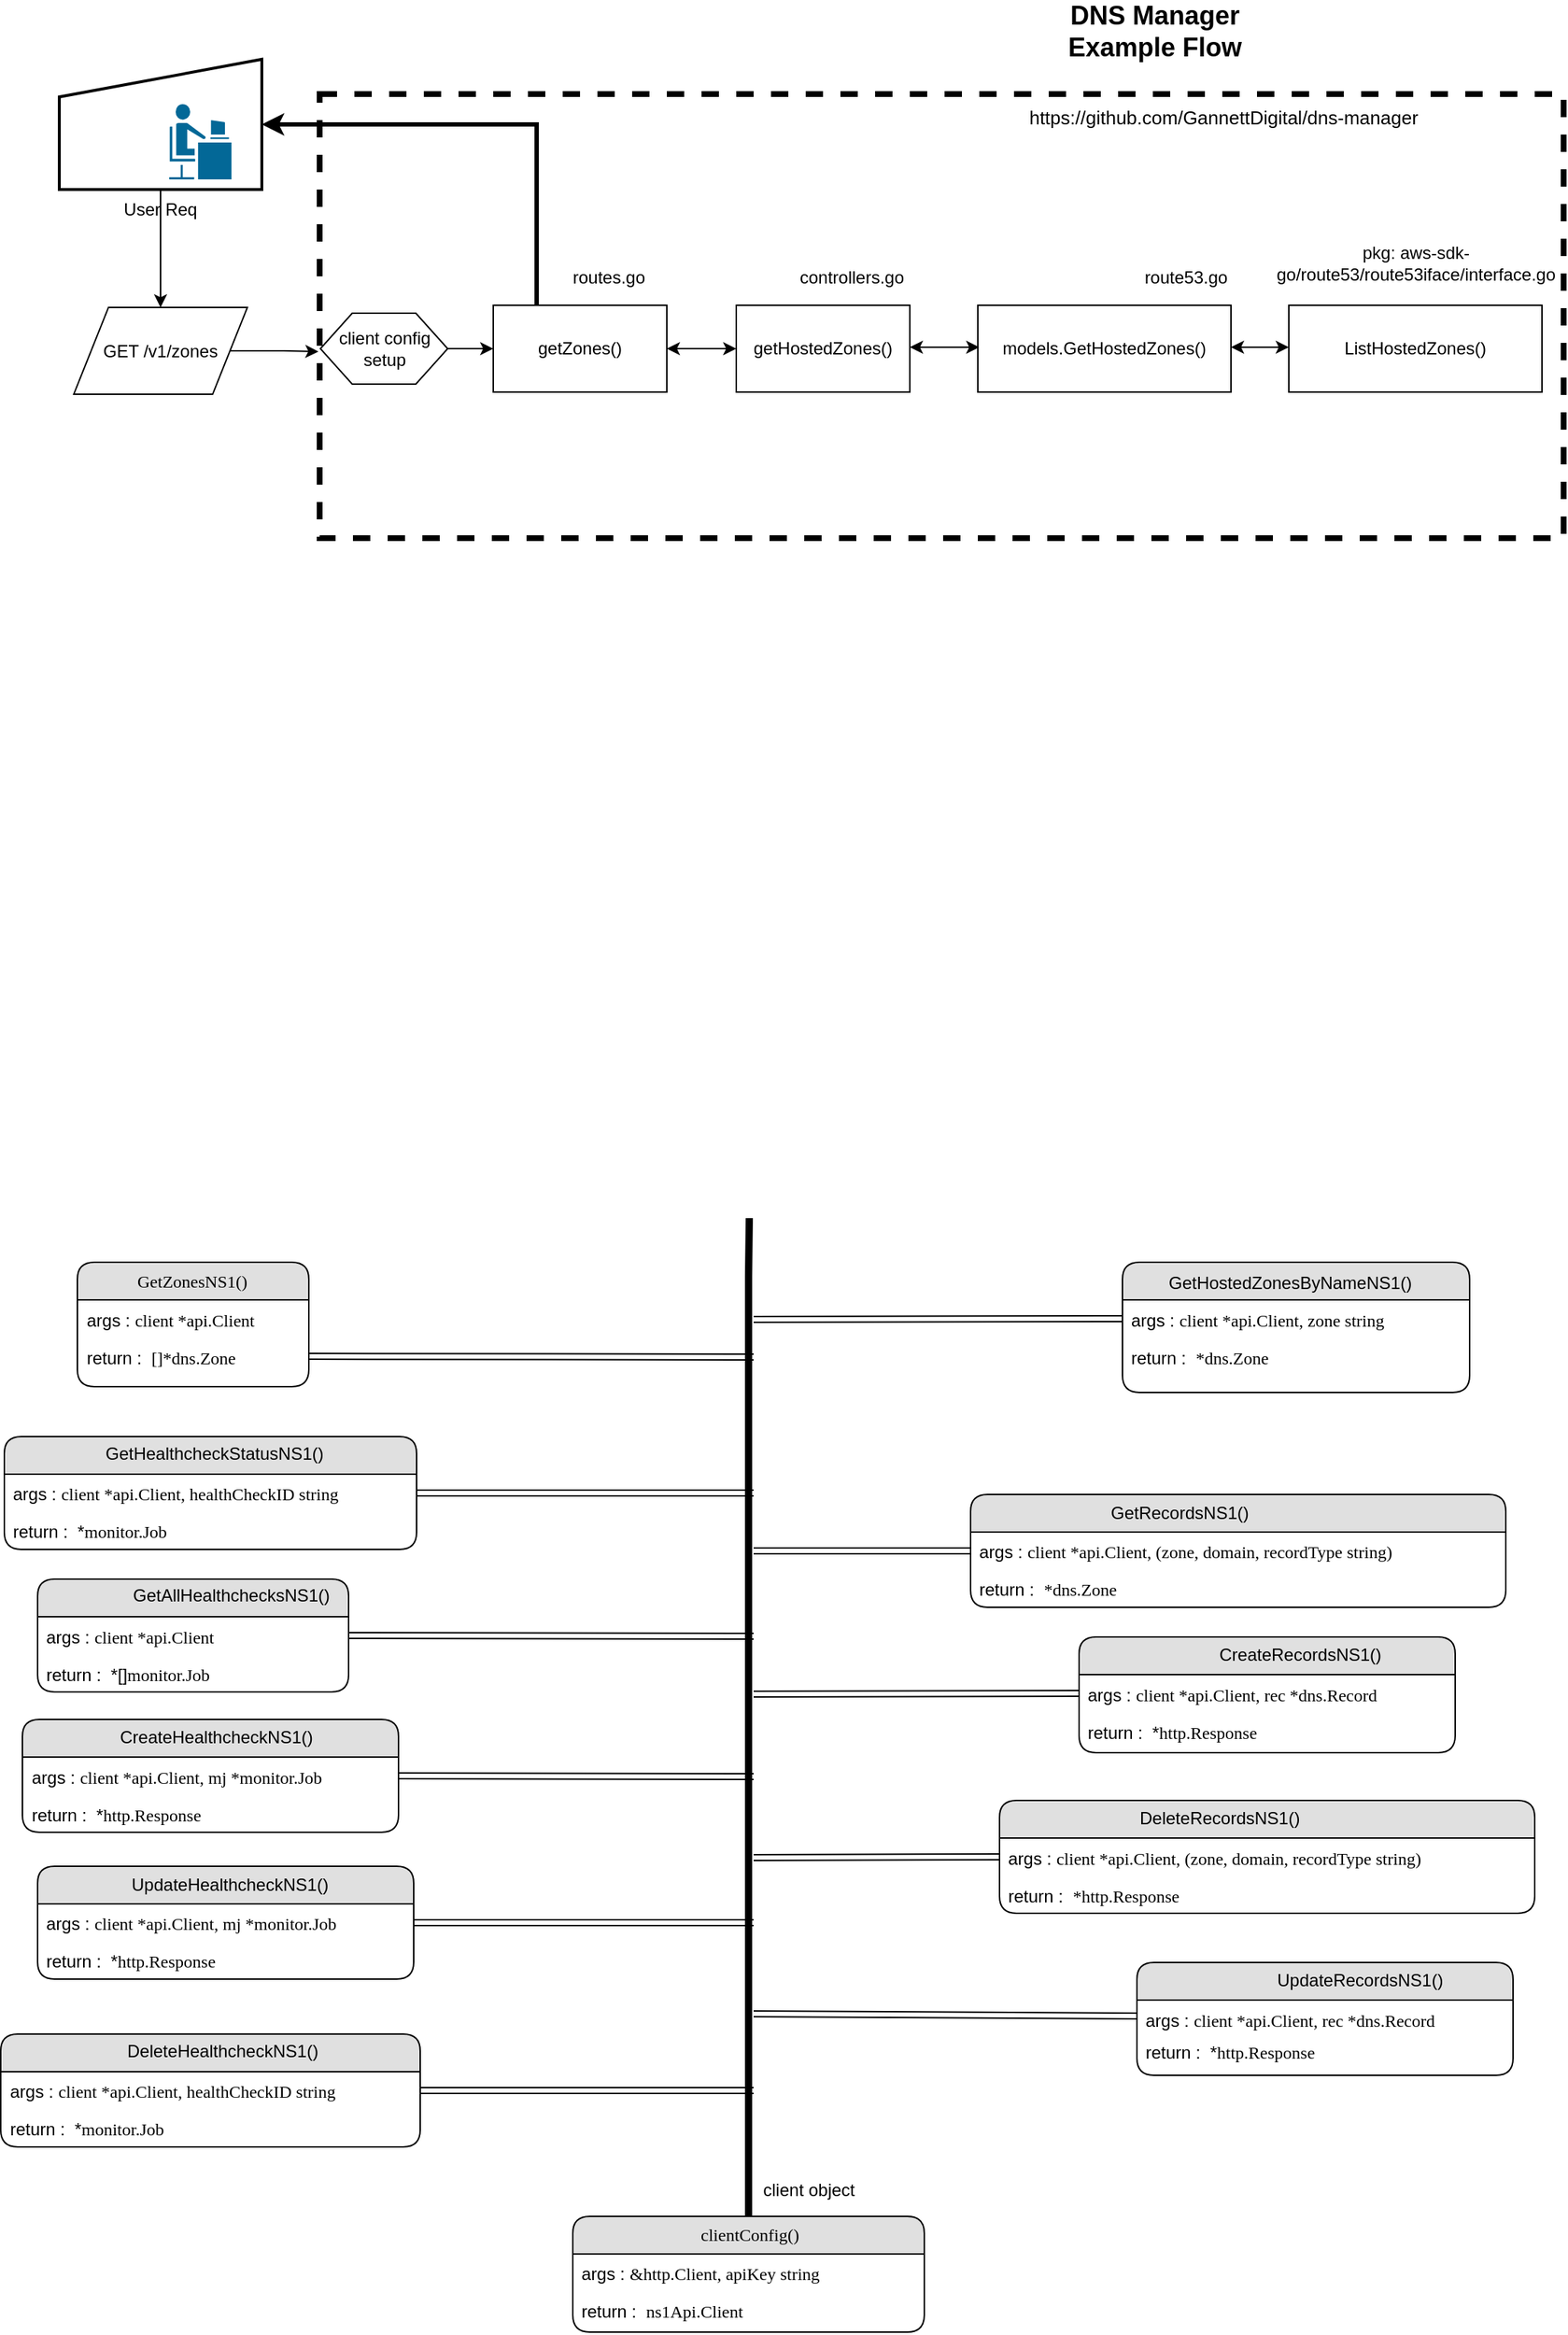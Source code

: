 <mxfile version="11.1.1" type="github"><diagram name="Page-1" id="b520641d-4fe3-3701-9064-5fc419738815"><mxGraphModel dx="1152" dy="1634" grid="1" gridSize="10" guides="1" tooltips="1" connect="1" arrows="1" fold="1" page="1" pageScale="1" pageWidth="1100" pageHeight="850" background="#ffffff" math="0" shadow="0"><root><mxCell id="0"/><mxCell id="1" parent="0"/><mxCell id="0hlpxd9lTn5BlAwqfVet-28" value="" style="rounded=0;whiteSpace=wrap;html=1;dashed=1;strokeWidth=4;" vertex="1" parent="1"><mxGeometry x="230" y="-777" width="860" height="307" as="geometry"/></mxCell><mxCell id="0hlpxd9lTn5BlAwqfVet-29" style="edgeStyle=orthogonalEdgeStyle;rounded=0;orthogonalLoop=1;jettySize=auto;html=1;exitX=0.5;exitY=1;exitDx=0;exitDy=0;entryX=0.5;entryY=0;entryDx=0;entryDy=0;" edge="1" parent="1" source="0hlpxd9lTn5BlAwqfVet-7" target="0hlpxd9lTn5BlAwqfVet-11"><mxGeometry relative="1" as="geometry"/></mxCell><mxCell id="0hlpxd9lTn5BlAwqfVet-7" value="User Req" style="verticalLabelPosition=bottom;verticalAlign=top;html=1;strokeWidth=2;shape=manualInput;whiteSpace=wrap;rounded=1;size=26;arcSize=0;" vertex="1" parent="1"><mxGeometry x="50" y="-801" width="140" height="90" as="geometry"/></mxCell><mxCell id="21ea969265ad0168-6" value="GetZonesNS1()&amp;nbsp;" style="swimlane;html=1;fontStyle=0;childLayout=stackLayout;horizontal=1;startSize=26;fillColor=#e0e0e0;horizontalStack=0;resizeParent=1;resizeLast=0;collapsible=1;marginBottom=0;swimlaneFillColor=#ffffff;align=center;rounded=1;shadow=0;comic=0;labelBackgroundColor=none;strokeColor=#000000;strokeWidth=1;fontFamily=Verdana;fontSize=12;fontColor=#000000;" parent="1" vertex="1"><mxGeometry x="62.5" y="30.5" width="160" height="86" as="geometry"/></mxCell><mxCell id="21ea969265ad0168-7" value="args :&amp;nbsp;&lt;span style=&quot;font-family: &amp;#34;verdana&amp;#34; ; text-align: center ; white-space: nowrap&quot;&gt;client *api.Client&lt;/span&gt;&lt;br&gt;&amp;nbsp;" style="text;html=1;strokeColor=none;fillColor=none;spacingLeft=4;spacingRight=4;whiteSpace=wrap;overflow=hidden;rotatable=0;points=[[0,0.5],[1,0.5]];portConstraint=eastwest;" parent="21ea969265ad0168-6" vertex="1"><mxGeometry y="26" width="160" height="26" as="geometry"/></mxCell><mxCell id="21ea969265ad0168-8" value="return :&amp;nbsp;&amp;nbsp;&lt;span style=&quot;font-family: &amp;#34;verdana&amp;#34; ; text-align: center ; white-space: nowrap&quot;&gt;[]*dns.Zone&lt;/span&gt;" style="text;html=1;strokeColor=none;fillColor=none;spacingLeft=4;spacingRight=4;whiteSpace=wrap;overflow=hidden;rotatable=0;points=[[0,0.5],[1,0.5]];portConstraint=eastwest;" parent="21ea969265ad0168-6" vertex="1"><mxGeometry y="52" width="160" height="26" as="geometry"/></mxCell><mxCell id="fNCtSZcSi3yhnlJST1mh-1" style="edgeStyle=orthogonalEdgeStyle;rounded=0;orthogonalLoop=1;jettySize=auto;html=1;exitX=0.5;exitY=0;exitDx=0;exitDy=0;strokeWidth=5;endArrow=none;endFill=0;" parent="1" source="kIcNYLIqCxLIYrypTqYX-1" edge="1"><mxGeometry relative="1" as="geometry"><mxPoint x="527" as="targetPoint"/><Array as="points"><mxPoint x="527" y="40"/><mxPoint x="527" y="40"/></Array></mxGeometry></mxCell><mxCell id="kIcNYLIqCxLIYrypTqYX-1" value="clientConfig()" style="swimlane;html=1;fontStyle=0;childLayout=stackLayout;horizontal=1;startSize=26;fillColor=#e0e0e0;horizontalStack=0;resizeParent=1;resizeLast=0;collapsible=1;marginBottom=0;swimlaneFillColor=#ffffff;align=center;rounded=1;shadow=0;comic=0;labelBackgroundColor=none;strokeColor=#000000;strokeWidth=1;fontFamily=Verdana;fontSize=12;fontColor=#000000;" parent="1" vertex="1"><mxGeometry x="405" y="690" width="243" height="80" as="geometry"/></mxCell><mxCell id="kIcNYLIqCxLIYrypTqYX-2" value="&lt;div style=&quot;text-align: center&quot;&gt;&lt;span&gt;args : &lt;font face=&quot;verdana&quot;&gt;&lt;span style=&quot;white-space: nowrap&quot;&gt;&amp;amp;http.Client, apiKey string&lt;/span&gt;&lt;/font&gt;&lt;/span&gt;&lt;/div&gt;" style="text;html=1;strokeColor=none;fillColor=none;spacingLeft=4;spacingRight=4;whiteSpace=wrap;overflow=hidden;rotatable=0;points=[[0,0.5],[1,0.5]];portConstraint=eastwest;" parent="kIcNYLIqCxLIYrypTqYX-1" vertex="1"><mxGeometry y="26" width="243" height="26" as="geometry"/></mxCell><mxCell id="kIcNYLIqCxLIYrypTqYX-3" value="&lt;div style=&quot;text-align: center&quot;&gt;&lt;span&gt;return :&amp;nbsp; &lt;font face=&quot;verdana&quot;&gt;&lt;span style=&quot;white-space: nowrap&quot;&gt;ns1Api.Client&lt;/span&gt;&lt;/font&gt;&lt;/span&gt;&lt;/div&gt;" style="text;html=1;strokeColor=none;fillColor=none;spacingLeft=4;spacingRight=4;whiteSpace=wrap;overflow=hidden;rotatable=0;points=[[0,0.5],[1,0.5]];portConstraint=eastwest;" parent="kIcNYLIqCxLIYrypTqYX-1" vertex="1"><mxGeometry y="52" width="243" height="26" as="geometry"/></mxCell><mxCell id="kIcNYLIqCxLIYrypTqYX-4" value="" style="swimlane;html=1;fontStyle=0;childLayout=stackLayout;horizontal=1;startSize=26;fillColor=#e0e0e0;horizontalStack=0;resizeParent=1;resizeLast=0;collapsible=1;marginBottom=0;swimlaneFillColor=#ffffff;align=center;rounded=1;shadow=0;comic=0;labelBackgroundColor=none;strokeColor=#000000;strokeWidth=1;fontFamily=Verdana;fontSize=12;fontColor=#000000;" parent="1" vertex="1"><mxGeometry x="785" y="30.5" width="240" height="90" as="geometry"/></mxCell><mxCell id="kIcNYLIqCxLIYrypTqYX-5" value="args :&amp;nbsp;&lt;span style=&quot;font-family: &amp;#34;verdana&amp;#34; ; text-align: center ; white-space: nowrap&quot;&gt;client *api.Client, zone string&lt;/span&gt;&lt;br&gt;&amp;nbsp;" style="text;html=1;strokeColor=none;fillColor=none;spacingLeft=4;spacingRight=4;whiteSpace=wrap;overflow=hidden;rotatable=0;points=[[0,0.5],[1,0.5]];portConstraint=eastwest;" parent="kIcNYLIqCxLIYrypTqYX-4" vertex="1"><mxGeometry y="26" width="240" height="26" as="geometry"/></mxCell><mxCell id="kIcNYLIqCxLIYrypTqYX-6" value="return :&amp;nbsp;&amp;nbsp;&lt;span style=&quot;font-family: &amp;#34;verdana&amp;#34; ; text-align: center ; white-space: nowrap&quot;&gt;*dns.Zone&lt;/span&gt;" style="text;html=1;strokeColor=none;fillColor=none;spacingLeft=4;spacingRight=4;whiteSpace=wrap;overflow=hidden;rotatable=0;points=[[0,0.5],[1,0.5]];portConstraint=eastwest;" parent="kIcNYLIqCxLIYrypTqYX-4" vertex="1"><mxGeometry y="52" width="240" height="26" as="geometry"/></mxCell><mxCell id="kIcNYLIqCxLIYrypTqYX-7" value="GetHostedZonesByNameNS1()" style="text;html=1;" parent="1" vertex="1"><mxGeometry x="815" y="30.5" width="190" height="30" as="geometry"/></mxCell><mxCell id="kIcNYLIqCxLIYrypTqYX-9" value="" style="swimlane;html=1;fontStyle=0;childLayout=stackLayout;horizontal=1;startSize=26;fillColor=#e0e0e0;horizontalStack=0;resizeParent=1;resizeLast=0;collapsible=1;marginBottom=0;swimlaneFillColor=#ffffff;align=center;rounded=1;shadow=0;comic=0;labelBackgroundColor=none;strokeColor=#000000;strokeWidth=1;fontFamily=Verdana;fontSize=12;fontColor=#000000;" parent="1" vertex="1"><mxGeometry x="680" y="191" width="370" height="78" as="geometry"/></mxCell><mxCell id="kIcNYLIqCxLIYrypTqYX-10" value="args :&amp;nbsp;&lt;span style=&quot;font-family: &amp;#34;verdana&amp;#34; ; text-align: center ; white-space: nowrap&quot;&gt;client *api.Client, (zone, domain, recordType string)&lt;/span&gt;&lt;br&gt;&amp;nbsp;" style="text;html=1;strokeColor=none;fillColor=none;spacingLeft=4;spacingRight=4;whiteSpace=wrap;overflow=hidden;rotatable=0;points=[[0,0.5],[1,0.5]];portConstraint=eastwest;" parent="kIcNYLIqCxLIYrypTqYX-9" vertex="1"><mxGeometry y="26" width="370" height="26" as="geometry"/></mxCell><mxCell id="kIcNYLIqCxLIYrypTqYX-11" value="return :&amp;nbsp;&amp;nbsp;&lt;span style=&quot;font-family: &amp;#34;verdana&amp;#34; ; text-align: center ; white-space: nowrap&quot;&gt;*dns.Zone&lt;/span&gt;" style="text;html=1;strokeColor=none;fillColor=none;spacingLeft=4;spacingRight=4;whiteSpace=wrap;overflow=hidden;rotatable=0;points=[[0,0.5],[1,0.5]];portConstraint=eastwest;" parent="kIcNYLIqCxLIYrypTqYX-9" vertex="1"><mxGeometry y="52" width="370" height="26" as="geometry"/></mxCell><mxCell id="kIcNYLIqCxLIYrypTqYX-13" value="GetRecordsNS1()" style="text;html=1;" parent="1" vertex="1"><mxGeometry x="775" y="189.5" width="110" height="30" as="geometry"/></mxCell><mxCell id="kIcNYLIqCxLIYrypTqYX-14" value="" style="swimlane;html=1;fontStyle=0;childLayout=stackLayout;horizontal=1;startSize=26;fillColor=#e0e0e0;horizontalStack=0;resizeParent=1;resizeLast=0;collapsible=1;marginBottom=0;swimlaneFillColor=#ffffff;align=center;rounded=1;shadow=0;comic=0;labelBackgroundColor=none;strokeColor=#000000;strokeWidth=1;fontFamily=Verdana;fontSize=12;fontColor=#000000;" parent="1" vertex="1"><mxGeometry x="755" y="289.5" width="260" height="80" as="geometry"/></mxCell><mxCell id="kIcNYLIqCxLIYrypTqYX-15" value="args :&amp;nbsp;&lt;span style=&quot;font-family: &amp;#34;verdana&amp;#34; ; text-align: center ; white-space: nowrap&quot;&gt;client *api.Client, rec *dns.Record&lt;/span&gt;&lt;br&gt;&amp;nbsp;" style="text;html=1;strokeColor=none;fillColor=none;spacingLeft=4;spacingRight=4;whiteSpace=wrap;overflow=hidden;rotatable=0;points=[[0,0.5],[1,0.5]];portConstraint=eastwest;" parent="kIcNYLIqCxLIYrypTqYX-14" vertex="1"><mxGeometry y="26" width="260" height="26" as="geometry"/></mxCell><mxCell id="kIcNYLIqCxLIYrypTqYX-16" value="&lt;div style=&quot;text-align: center&quot;&gt;&lt;span&gt;return :&amp;nbsp; *&lt;font face=&quot;verdana&quot;&gt;&lt;span style=&quot;white-space: nowrap&quot;&gt;http.Response&lt;/span&gt;&lt;/font&gt;&lt;/span&gt;&lt;/div&gt;" style="text;html=1;strokeColor=none;fillColor=none;spacingLeft=4;spacingRight=4;whiteSpace=wrap;overflow=hidden;rotatable=0;points=[[0,0.5],[1,0.5]];portConstraint=eastwest;" parent="kIcNYLIqCxLIYrypTqYX-14" vertex="1"><mxGeometry y="52" width="260" height="28" as="geometry"/></mxCell><mxCell id="kIcNYLIqCxLIYrypTqYX-17" value="CreateRecordsNS1()" style="text;html=1;" parent="1" vertex="1"><mxGeometry x="850" y="288" width="110" height="30" as="geometry"/></mxCell><mxCell id="kIcNYLIqCxLIYrypTqYX-18" value="" style="swimlane;html=1;fontStyle=0;childLayout=stackLayout;horizontal=1;startSize=26;fillColor=#e0e0e0;horizontalStack=0;resizeParent=1;resizeLast=0;collapsible=1;marginBottom=0;swimlaneFillColor=#ffffff;align=center;rounded=1;shadow=0;comic=0;labelBackgroundColor=none;strokeColor=#000000;strokeWidth=1;fontFamily=Verdana;fontSize=12;fontColor=#000000;" parent="1" vertex="1"><mxGeometry x="700" y="402.5" width="370" height="78" as="geometry"/></mxCell><mxCell id="kIcNYLIqCxLIYrypTqYX-19" value="args :&amp;nbsp;&lt;span style=&quot;font-family: &amp;#34;verdana&amp;#34; ; text-align: center ; white-space: nowrap&quot;&gt;client *api.Client, (zone, domain, recordType string)&lt;/span&gt;&lt;br&gt;&amp;nbsp;" style="text;html=1;strokeColor=none;fillColor=none;spacingLeft=4;spacingRight=4;whiteSpace=wrap;overflow=hidden;rotatable=0;points=[[0,0.5],[1,0.5]];portConstraint=eastwest;" parent="kIcNYLIqCxLIYrypTqYX-18" vertex="1"><mxGeometry y="26" width="370" height="26" as="geometry"/></mxCell><mxCell id="kIcNYLIqCxLIYrypTqYX-20" value="return :&amp;nbsp;&amp;nbsp;&lt;span style=&quot;font-family: &amp;#34;verdana&amp;#34; ; text-align: center ; white-space: nowrap&quot;&gt;*http.Response&lt;/span&gt;" style="text;html=1;strokeColor=none;fillColor=none;spacingLeft=4;spacingRight=4;whiteSpace=wrap;overflow=hidden;rotatable=0;points=[[0,0.5],[1,0.5]];portConstraint=eastwest;" parent="kIcNYLIqCxLIYrypTqYX-18" vertex="1"><mxGeometry y="52" width="370" height="26" as="geometry"/></mxCell><mxCell id="kIcNYLIqCxLIYrypTqYX-21" value="DeleteRecordsNS1()" style="text;html=1;" parent="1" vertex="1"><mxGeometry x="795" y="400.5" width="110" height="30" as="geometry"/></mxCell><mxCell id="kIcNYLIqCxLIYrypTqYX-22" value="" style="swimlane;html=1;fontStyle=0;childLayout=stackLayout;horizontal=1;startSize=26;fillColor=#e0e0e0;horizontalStack=0;resizeParent=1;resizeLast=0;collapsible=1;marginBottom=0;swimlaneFillColor=#ffffff;align=center;rounded=1;shadow=0;comic=0;labelBackgroundColor=none;strokeColor=#000000;strokeWidth=1;fontFamily=Verdana;fontSize=12;fontColor=#000000;" parent="1" vertex="1"><mxGeometry x="795" y="514.5" width="260" height="78" as="geometry"/></mxCell><mxCell id="kIcNYLIqCxLIYrypTqYX-23" value="args :&amp;nbsp;&lt;span style=&quot;font-family: &amp;#34;verdana&amp;#34; ; text-align: center ; white-space: nowrap&quot;&gt;client *api.Client, rec *dns.Record&lt;/span&gt;&lt;br&gt;&amp;nbsp;" style="text;html=1;strokeColor=none;fillColor=none;spacingLeft=4;spacingRight=4;whiteSpace=wrap;overflow=hidden;rotatable=0;points=[[0,0.5],[1,0.5]];portConstraint=eastwest;" parent="kIcNYLIqCxLIYrypTqYX-22" vertex="1"><mxGeometry y="26" width="260" height="22" as="geometry"/></mxCell><mxCell id="kIcNYLIqCxLIYrypTqYX-24" value="&lt;div style=&quot;text-align: center&quot;&gt;&lt;span&gt;return :&amp;nbsp; *&lt;font face=&quot;verdana&quot;&gt;&lt;span style=&quot;white-space: nowrap&quot;&gt;http.Response&lt;/span&gt;&lt;/font&gt;&lt;/span&gt;&lt;/div&gt;" style="text;html=1;strokeColor=none;fillColor=none;spacingLeft=4;spacingRight=4;whiteSpace=wrap;overflow=hidden;rotatable=0;points=[[0,0.5],[1,0.5]];portConstraint=eastwest;" parent="kIcNYLIqCxLIYrypTqYX-22" vertex="1"><mxGeometry y="48" width="260" height="26" as="geometry"/></mxCell><mxCell id="kIcNYLIqCxLIYrypTqYX-25" value="UpdateRecordsNS1()" style="text;html=1;" parent="1" vertex="1"><mxGeometry x="890" y="513" width="110" height="30" as="geometry"/></mxCell><mxCell id="kIcNYLIqCxLIYrypTqYX-26" value="" style="swimlane;html=1;fontStyle=0;childLayout=stackLayout;horizontal=1;startSize=26;fillColor=#e0e0e0;horizontalStack=0;resizeParent=1;resizeLast=0;collapsible=1;marginBottom=0;swimlaneFillColor=#ffffff;align=center;rounded=1;shadow=0;comic=0;labelBackgroundColor=none;strokeColor=#000000;strokeWidth=1;fontFamily=Verdana;fontSize=12;fontColor=#000000;" parent="1" vertex="1"><mxGeometry x="12" y="151" width="285" height="78" as="geometry"/></mxCell><mxCell id="kIcNYLIqCxLIYrypTqYX-27" value="args :&amp;nbsp;&lt;span style=&quot;font-family: &amp;#34;verdana&amp;#34; ; text-align: center ; white-space: nowrap&quot;&gt;client *api.Client, healthCheckID string&lt;/span&gt;" style="text;html=1;strokeColor=none;fillColor=none;spacingLeft=4;spacingRight=4;whiteSpace=wrap;overflow=hidden;rotatable=0;points=[[0,0.5],[1,0.5]];portConstraint=eastwest;" parent="kIcNYLIqCxLIYrypTqYX-26" vertex="1"><mxGeometry y="26" width="285" height="26" as="geometry"/></mxCell><mxCell id="kIcNYLIqCxLIYrypTqYX-28" value="&lt;div style=&quot;text-align: center&quot;&gt;return :&amp;nbsp; *&lt;font face=&quot;verdana&quot;&gt;&lt;span style=&quot;white-space: nowrap&quot;&gt;monitor.Job&lt;/span&gt;&lt;/font&gt;&lt;/div&gt;" style="text;html=1;strokeColor=none;fillColor=none;spacingLeft=4;spacingRight=4;whiteSpace=wrap;overflow=hidden;rotatable=0;points=[[0,0.5],[1,0.5]];portConstraint=eastwest;" parent="kIcNYLIqCxLIYrypTqYX-26" vertex="1"><mxGeometry y="52" width="285" height="26" as="geometry"/></mxCell><mxCell id="kIcNYLIqCxLIYrypTqYX-29" value="GetHealthcheckStatusNS1()" style="text;html=1;" parent="1" vertex="1"><mxGeometry x="80" y="148.5" width="110" height="30" as="geometry"/></mxCell><mxCell id="kIcNYLIqCxLIYrypTqYX-30" value="" style="swimlane;html=1;fontStyle=0;childLayout=stackLayout;horizontal=1;startSize=26;fillColor=#e0e0e0;horizontalStack=0;resizeParent=1;resizeLast=0;collapsible=1;marginBottom=0;swimlaneFillColor=#ffffff;align=center;rounded=1;shadow=0;comic=0;labelBackgroundColor=none;strokeColor=#000000;strokeWidth=1;fontFamily=Verdana;fontSize=12;fontColor=#000000;" parent="1" vertex="1"><mxGeometry x="35" y="249.5" width="215" height="78" as="geometry"/></mxCell><mxCell id="kIcNYLIqCxLIYrypTqYX-31" value="args :&amp;nbsp;&lt;span style=&quot;font-family: &amp;#34;verdana&amp;#34; ; text-align: center ; white-space: nowrap&quot;&gt;client *api.Client&lt;/span&gt;" style="text;html=1;strokeColor=none;fillColor=none;spacingLeft=4;spacingRight=4;whiteSpace=wrap;overflow=hidden;rotatable=0;points=[[0,0.5],[1,0.5]];portConstraint=eastwest;" parent="kIcNYLIqCxLIYrypTqYX-30" vertex="1"><mxGeometry y="26" width="215" height="26" as="geometry"/></mxCell><mxCell id="kIcNYLIqCxLIYrypTqYX-32" value="&lt;div style=&quot;text-align: center&quot;&gt;return :&amp;nbsp; *[]&lt;font face=&quot;verdana&quot;&gt;&lt;span style=&quot;white-space: nowrap&quot;&gt;monitor.Job&lt;/span&gt;&lt;/font&gt;&lt;/div&gt;" style="text;html=1;strokeColor=none;fillColor=none;spacingLeft=4;spacingRight=4;whiteSpace=wrap;overflow=hidden;rotatable=0;points=[[0,0.5],[1,0.5]];portConstraint=eastwest;" parent="kIcNYLIqCxLIYrypTqYX-30" vertex="1"><mxGeometry y="52" width="215" height="26" as="geometry"/></mxCell><mxCell id="kIcNYLIqCxLIYrypTqYX-33" value="GetAllHealthchecksNS1()" style="text;html=1;" parent="1" vertex="1"><mxGeometry x="99" y="247" width="110" height="30" as="geometry"/></mxCell><mxCell id="kIcNYLIqCxLIYrypTqYX-34" value="" style="swimlane;html=1;fontStyle=0;childLayout=stackLayout;horizontal=1;startSize=26;fillColor=#e0e0e0;horizontalStack=0;resizeParent=1;resizeLast=0;collapsible=1;marginBottom=0;swimlaneFillColor=#ffffff;align=center;rounded=1;shadow=0;comic=0;labelBackgroundColor=none;strokeColor=#000000;strokeWidth=1;fontFamily=Verdana;fontSize=12;fontColor=#000000;" parent="1" vertex="1"><mxGeometry x="24.5" y="346.5" width="260" height="78" as="geometry"/></mxCell><mxCell id="kIcNYLIqCxLIYrypTqYX-35" value="args :&amp;nbsp;&lt;span style=&quot;font-family: &amp;#34;verdana&amp;#34; ; text-align: center ; white-space: nowrap&quot;&gt;client *api.Client, mj *monitor.Job&lt;/span&gt;&lt;br&gt;&amp;nbsp;" style="text;html=1;strokeColor=none;fillColor=none;spacingLeft=4;spacingRight=4;whiteSpace=wrap;overflow=hidden;rotatable=0;points=[[0,0.5],[1,0.5]];portConstraint=eastwest;" parent="kIcNYLIqCxLIYrypTqYX-34" vertex="1"><mxGeometry y="26" width="260" height="26" as="geometry"/></mxCell><mxCell id="kIcNYLIqCxLIYrypTqYX-36" value="&lt;div style=&quot;text-align: center&quot;&gt;&lt;span&gt;return :&amp;nbsp; *&lt;font face=&quot;verdana&quot;&gt;&lt;span style=&quot;white-space: nowrap&quot;&gt;http.Response&lt;/span&gt;&lt;/font&gt;&lt;/span&gt;&lt;/div&gt;" style="text;html=1;strokeColor=none;fillColor=none;spacingLeft=4;spacingRight=4;whiteSpace=wrap;overflow=hidden;rotatable=0;points=[[0,0.5],[1,0.5]];portConstraint=eastwest;" parent="kIcNYLIqCxLIYrypTqYX-34" vertex="1"><mxGeometry y="52" width="260" height="26" as="geometry"/></mxCell><mxCell id="kIcNYLIqCxLIYrypTqYX-37" value="CreateHealthcheckNS1()" style="text;html=1;" parent="1" vertex="1"><mxGeometry x="89.5" y="345" width="110" height="30" as="geometry"/></mxCell><mxCell id="kIcNYLIqCxLIYrypTqYX-38" value="" style="swimlane;html=1;fontStyle=0;childLayout=stackLayout;horizontal=1;startSize=26;fillColor=#e0e0e0;horizontalStack=0;resizeParent=1;resizeLast=0;collapsible=1;marginBottom=0;swimlaneFillColor=#ffffff;align=center;rounded=1;shadow=0;comic=0;labelBackgroundColor=none;strokeColor=#000000;strokeWidth=1;fontFamily=Verdana;fontSize=12;fontColor=#000000;" parent="1" vertex="1"><mxGeometry x="35" y="448" width="260" height="78" as="geometry"/></mxCell><mxCell id="kIcNYLIqCxLIYrypTqYX-39" value="args :&amp;nbsp;&lt;span style=&quot;font-family: &amp;#34;verdana&amp;#34; ; text-align: center ; white-space: nowrap&quot;&gt;client *api.Client, mj *monitor.Job&lt;/span&gt;&lt;br&gt;&amp;nbsp;" style="text;html=1;strokeColor=none;fillColor=none;spacingLeft=4;spacingRight=4;whiteSpace=wrap;overflow=hidden;rotatable=0;points=[[0,0.5],[1,0.5]];portConstraint=eastwest;" parent="kIcNYLIqCxLIYrypTqYX-38" vertex="1"><mxGeometry y="26" width="260" height="26" as="geometry"/></mxCell><mxCell id="kIcNYLIqCxLIYrypTqYX-40" value="&lt;div style=&quot;text-align: center&quot;&gt;&lt;span&gt;return :&amp;nbsp; *&lt;font face=&quot;verdana&quot;&gt;&lt;span style=&quot;white-space: nowrap&quot;&gt;http.Response&lt;/span&gt;&lt;/font&gt;&lt;/span&gt;&lt;/div&gt;" style="text;html=1;strokeColor=none;fillColor=none;spacingLeft=4;spacingRight=4;whiteSpace=wrap;overflow=hidden;rotatable=0;points=[[0,0.5],[1,0.5]];portConstraint=eastwest;" parent="kIcNYLIqCxLIYrypTqYX-38" vertex="1"><mxGeometry y="52" width="260" height="26" as="geometry"/></mxCell><mxCell id="kIcNYLIqCxLIYrypTqYX-41" value="UpdateHealthcheckNS1()" style="text;html=1;" parent="1" vertex="1"><mxGeometry x="97.5" y="446.5" width="110" height="30" as="geometry"/></mxCell><mxCell id="kIcNYLIqCxLIYrypTqYX-42" value="" style="swimlane;html=1;fontStyle=0;childLayout=stackLayout;horizontal=1;startSize=26;fillColor=#e0e0e0;horizontalStack=0;resizeParent=1;resizeLast=0;collapsible=1;marginBottom=0;swimlaneFillColor=#ffffff;align=center;rounded=1;shadow=0;comic=0;labelBackgroundColor=none;strokeColor=#000000;strokeWidth=1;fontFamily=Verdana;fontSize=12;fontColor=#000000;" parent="1" vertex="1"><mxGeometry x="9.5" y="564" width="290" height="78" as="geometry"/></mxCell><mxCell id="kIcNYLIqCxLIYrypTqYX-43" value="args :&amp;nbsp;&lt;span style=&quot;font-family: &amp;#34;verdana&amp;#34; ; text-align: center ; white-space: nowrap&quot;&gt;client *api.Client, healthCheckID string&lt;/span&gt;" style="text;html=1;strokeColor=none;fillColor=none;spacingLeft=4;spacingRight=4;whiteSpace=wrap;overflow=hidden;rotatable=0;points=[[0,0.5],[1,0.5]];portConstraint=eastwest;" parent="kIcNYLIqCxLIYrypTqYX-42" vertex="1"><mxGeometry y="26" width="290" height="26" as="geometry"/></mxCell><mxCell id="kIcNYLIqCxLIYrypTqYX-44" value="&lt;div style=&quot;text-align: center&quot;&gt;return :&amp;nbsp; *&lt;font face=&quot;verdana&quot;&gt;&lt;span style=&quot;white-space: nowrap&quot;&gt;monitor.Job&lt;/span&gt;&lt;/font&gt;&lt;/div&gt;" style="text;html=1;strokeColor=none;fillColor=none;spacingLeft=4;spacingRight=4;whiteSpace=wrap;overflow=hidden;rotatable=0;points=[[0,0.5],[1,0.5]];portConstraint=eastwest;" parent="kIcNYLIqCxLIYrypTqYX-42" vertex="1"><mxGeometry y="52" width="290" height="26" as="geometry"/></mxCell><mxCell id="kIcNYLIqCxLIYrypTqYX-45" value="DeleteHealthcheckNS1()" style="text;html=1;" parent="1" vertex="1"><mxGeometry x="94.5" y="562" width="110" height="30" as="geometry"/></mxCell><mxCell id="fNCtSZcSi3yhnlJST1mh-4" style="edgeStyle=none;shape=link;rounded=0;orthogonalLoop=1;jettySize=auto;html=1;exitX=1;exitY=0.5;exitDx=0;exitDy=0;" parent="1" source="21ea969265ad0168-8" edge="1"><mxGeometry relative="1" as="geometry"><mxPoint x="530" y="96" as="targetPoint"/></mxGeometry></mxCell><mxCell id="fNCtSZcSi3yhnlJST1mh-5" style="edgeStyle=none;shape=link;rounded=0;orthogonalLoop=1;jettySize=auto;html=1;exitX=1;exitY=0.5;exitDx=0;exitDy=0;" parent="1" source="kIcNYLIqCxLIYrypTqYX-27" edge="1"><mxGeometry relative="1" as="geometry"><mxPoint x="530" y="190" as="targetPoint"/></mxGeometry></mxCell><mxCell id="fNCtSZcSi3yhnlJST1mh-6" style="edgeStyle=none;shape=link;rounded=0;orthogonalLoop=1;jettySize=auto;html=1;exitX=1;exitY=0.5;exitDx=0;exitDy=0;" parent="1" source="kIcNYLIqCxLIYrypTqYX-31" edge="1"><mxGeometry relative="1" as="geometry"><mxPoint x="530" y="289" as="targetPoint"/></mxGeometry></mxCell><mxCell id="fNCtSZcSi3yhnlJST1mh-7" style="edgeStyle=none;shape=link;rounded=0;orthogonalLoop=1;jettySize=auto;html=1;exitX=1;exitY=0.5;exitDx=0;exitDy=0;" parent="1" source="kIcNYLIqCxLIYrypTqYX-35" edge="1"><mxGeometry relative="1" as="geometry"><mxPoint x="530" y="386" as="targetPoint"/></mxGeometry></mxCell><mxCell id="fNCtSZcSi3yhnlJST1mh-8" style="edgeStyle=none;shape=link;rounded=0;orthogonalLoop=1;jettySize=auto;html=1;exitX=1;exitY=0.5;exitDx=0;exitDy=0;" parent="1" source="kIcNYLIqCxLIYrypTqYX-39" edge="1"><mxGeometry relative="1" as="geometry"><mxPoint x="530" y="487" as="targetPoint"/></mxGeometry></mxCell><mxCell id="fNCtSZcSi3yhnlJST1mh-9" style="edgeStyle=none;shape=link;rounded=0;orthogonalLoop=1;jettySize=auto;html=1;exitX=1;exitY=0.5;exitDx=0;exitDy=0;" parent="1" source="kIcNYLIqCxLIYrypTqYX-43" edge="1"><mxGeometry relative="1" as="geometry"><mxPoint x="530" y="603" as="targetPoint"/></mxGeometry></mxCell><mxCell id="fNCtSZcSi3yhnlJST1mh-10" style="edgeStyle=none;shape=link;rounded=0;orthogonalLoop=1;jettySize=auto;html=1;exitX=0;exitY=0.5;exitDx=0;exitDy=0;" parent="1" source="kIcNYLIqCxLIYrypTqYX-5" edge="1"><mxGeometry relative="1" as="geometry"><mxPoint x="530" y="70" as="targetPoint"/></mxGeometry></mxCell><mxCell id="fNCtSZcSi3yhnlJST1mh-12" style="edgeStyle=none;shape=link;rounded=0;orthogonalLoop=1;jettySize=auto;html=1;exitX=0;exitY=0.5;exitDx=0;exitDy=0;" parent="1" source="kIcNYLIqCxLIYrypTqYX-15" edge="1"><mxGeometry relative="1" as="geometry"><mxPoint x="530" y="329" as="targetPoint"/></mxGeometry></mxCell><mxCell id="fNCtSZcSi3yhnlJST1mh-13" style="edgeStyle=none;shape=link;rounded=0;orthogonalLoop=1;jettySize=auto;html=1;exitX=0;exitY=0.5;exitDx=0;exitDy=0;" parent="1" source="kIcNYLIqCxLIYrypTqYX-19" edge="1"><mxGeometry relative="1" as="geometry"><mxPoint x="530" y="442" as="targetPoint"/></mxGeometry></mxCell><mxCell id="fNCtSZcSi3yhnlJST1mh-15" style="edgeStyle=none;shape=link;rounded=0;orthogonalLoop=1;jettySize=auto;html=1;exitX=0;exitY=0.5;exitDx=0;exitDy=0;" parent="1" source="kIcNYLIqCxLIYrypTqYX-23" edge="1"><mxGeometry relative="1" as="geometry"><mxPoint x="530" y="550" as="targetPoint"/></mxGeometry></mxCell><mxCell id="fNCtSZcSi3yhnlJST1mh-16" style="edgeStyle=none;shape=link;rounded=0;orthogonalLoop=1;jettySize=auto;html=1;exitX=0;exitY=0.5;exitDx=0;exitDy=0;" parent="1" source="kIcNYLIqCxLIYrypTqYX-10" edge="1"><mxGeometry relative="1" as="geometry"><mxPoint x="530" y="230" as="targetPoint"/></mxGeometry></mxCell><mxCell id="fNCtSZcSi3yhnlJST1mh-17" value="client object&amp;nbsp;" style="text;html=1;strokeColor=none;fillColor=none;align=center;verticalAlign=middle;whiteSpace=wrap;rounded=0;" parent="1" vertex="1"><mxGeometry x="500" y="662" width="140" height="20" as="geometry"/></mxCell><mxCell id="0hlpxd9lTn5BlAwqfVet-4" value="" style="shape=mxgraph.cisco.people.androgenous_person;html=1;dashed=0;fillColor=#036897;strokeColor=#ffffff;strokeWidth=2;verticalLabelPosition=bottom;verticalAlign=top" vertex="1" parent="1"><mxGeometry x="125" y="-771" width="45" height="54" as="geometry"/></mxCell><mxCell id="0hlpxd9lTn5BlAwqfVet-30" style="edgeStyle=orthogonalEdgeStyle;rounded=0;orthogonalLoop=1;jettySize=auto;html=1;exitX=1;exitY=0.5;exitDx=0;exitDy=0;entryX=-0.001;entryY=0.58;entryDx=0;entryDy=0;entryPerimeter=0;" edge="1" parent="1" source="0hlpxd9lTn5BlAwqfVet-11" target="0hlpxd9lTn5BlAwqfVet-28"><mxGeometry relative="1" as="geometry"/></mxCell><mxCell id="0hlpxd9lTn5BlAwqfVet-11" value="GET /v1/zones" style="shape=parallelogram;perimeter=parallelogramPerimeter;whiteSpace=wrap;html=1;" vertex="1" parent="1"><mxGeometry x="60" y="-629.5" width="120" height="60" as="geometry"/></mxCell><mxCell id="0hlpxd9lTn5BlAwqfVet-31" style="edgeStyle=orthogonalEdgeStyle;rounded=0;orthogonalLoop=1;jettySize=auto;html=1;exitX=0.25;exitY=0;exitDx=0;exitDy=0;entryX=1;entryY=0.5;entryDx=0;entryDy=0;strokeWidth=3;" edge="1" parent="1" source="0hlpxd9lTn5BlAwqfVet-12" target="0hlpxd9lTn5BlAwqfVet-7"><mxGeometry relative="1" as="geometry"/></mxCell><mxCell id="0hlpxd9lTn5BlAwqfVet-12" value="getZones()" style="rounded=0;whiteSpace=wrap;html=1;" vertex="1" parent="1"><mxGeometry x="350" y="-631" width="120" height="60" as="geometry"/></mxCell><mxCell id="0hlpxd9lTn5BlAwqfVet-13" value="routes.go" style="text;html=1;strokeColor=none;fillColor=none;align=center;verticalAlign=middle;whiteSpace=wrap;rounded=0;" vertex="1" parent="1"><mxGeometry x="410" y="-660" width="40" height="20" as="geometry"/></mxCell><mxCell id="0hlpxd9lTn5BlAwqfVet-27" style="edgeStyle=orthogonalEdgeStyle;rounded=0;orthogonalLoop=1;jettySize=auto;html=1;exitX=1;exitY=0.5;exitDx=0;exitDy=0;entryX=0;entryY=0.5;entryDx=0;entryDy=0;" edge="1" parent="1" source="0hlpxd9lTn5BlAwqfVet-14" target="0hlpxd9lTn5BlAwqfVet-12"><mxGeometry relative="1" as="geometry"/></mxCell><mxCell id="0hlpxd9lTn5BlAwqfVet-14" value="client config setup" style="shape=hexagon;perimeter=hexagonPerimeter2;whiteSpace=wrap;html=1;" vertex="1" parent="1"><mxGeometry x="230.5" y="-625.5" width="88" height="49" as="geometry"/></mxCell><mxCell id="0hlpxd9lTn5BlAwqfVet-15" value="getHostedZones()" style="rounded=0;whiteSpace=wrap;html=1;" vertex="1" parent="1"><mxGeometry x="518" y="-631" width="120" height="60" as="geometry"/></mxCell><mxCell id="0hlpxd9lTn5BlAwqfVet-16" value="controllers.go" style="text;html=1;strokeColor=none;fillColor=none;align=center;verticalAlign=middle;whiteSpace=wrap;rounded=0;" vertex="1" parent="1"><mxGeometry x="578" y="-660" width="40" height="20" as="geometry"/></mxCell><mxCell id="0hlpxd9lTn5BlAwqfVet-19" value="models.GetHostedZones()" style="rounded=0;whiteSpace=wrap;html=1;" vertex="1" parent="1"><mxGeometry x="685" y="-631" width="175" height="60" as="geometry"/></mxCell><mxCell id="0hlpxd9lTn5BlAwqfVet-20" value="route53.go" style="text;html=1;strokeColor=none;fillColor=none;align=center;verticalAlign=middle;whiteSpace=wrap;rounded=0;" vertex="1" parent="1"><mxGeometry x="809" y="-660" width="40" height="20" as="geometry"/></mxCell><mxCell id="0hlpxd9lTn5BlAwqfVet-21" value="ListHostedZones()" style="rounded=0;whiteSpace=wrap;html=1;" vertex="1" parent="1"><mxGeometry x="900" y="-631" width="175" height="60" as="geometry"/></mxCell><mxCell id="0hlpxd9lTn5BlAwqfVet-22" value="pkg: aws-sdk-go/route53/route53iface/interface.go" style="text;html=1;strokeColor=none;fillColor=none;align=center;verticalAlign=middle;whiteSpace=wrap;rounded=0;" vertex="1" parent="1"><mxGeometry x="911" y="-680" width="154" height="40" as="geometry"/></mxCell><mxCell id="0hlpxd9lTn5BlAwqfVet-24" value="" style="endArrow=classic;startArrow=classic;html=1;entryX=0;entryY=0.5;entryDx=0;entryDy=0;exitX=1;exitY=0.5;exitDx=0;exitDy=0;" edge="1" parent="1" source="0hlpxd9lTn5BlAwqfVet-12" target="0hlpxd9lTn5BlAwqfVet-15"><mxGeometry width="50" height="50" relative="1" as="geometry"><mxPoint x="470" y="-580" as="sourcePoint"/><mxPoint x="520" y="-630" as="targetPoint"/></mxGeometry></mxCell><mxCell id="0hlpxd9lTn5BlAwqfVet-25" value="" style="endArrow=classic;startArrow=classic;html=1;entryX=0;entryY=0.5;entryDx=0;entryDy=0;exitX=1;exitY=0.5;exitDx=0;exitDy=0;" edge="1" parent="1"><mxGeometry width="50" height="50" relative="1" as="geometry"><mxPoint x="638" y="-602" as="sourcePoint"/><mxPoint x="686" y="-602" as="targetPoint"/></mxGeometry></mxCell><mxCell id="0hlpxd9lTn5BlAwqfVet-26" value="" style="endArrow=classic;startArrow=classic;html=1;" edge="1" parent="1"><mxGeometry width="50" height="50" relative="1" as="geometry"><mxPoint x="860" y="-602" as="sourcePoint"/><mxPoint x="900" y="-602" as="targetPoint"/></mxGeometry></mxCell><mxCell id="0hlpxd9lTn5BlAwqfVet-32" value="DNS Manager Example Flow" style="text;html=1;strokeColor=none;fillColor=none;align=center;verticalAlign=middle;whiteSpace=wrap;rounded=0;dashed=1;fontStyle=1;fontSize=18;" vertex="1" parent="1"><mxGeometry x="730" y="-830" width="155" height="20" as="geometry"/></mxCell><mxCell id="0hlpxd9lTn5BlAwqfVet-33" value="https://github.com/GannettDigital/dns-manager" style="text;html=1;strokeColor=none;fillColor=none;align=center;verticalAlign=middle;whiteSpace=wrap;rounded=0;dashed=1;fontSize=13;" vertex="1" parent="1"><mxGeometry x="640" y="-771" width="430" height="20" as="geometry"/></mxCell></root></mxGraphModel></diagram></mxfile>